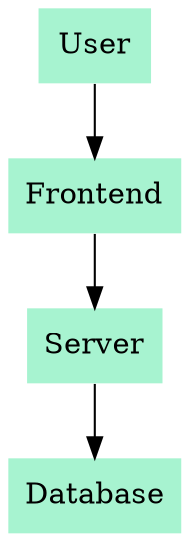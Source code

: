 digraph G {
  node[shape=plaintext style=filled fillcolor="#a7f3d0"]

  user[label="User"]
  frontend[label="Frontend"]
  server[label="Server"]
  db[label="Database"]

  user -> frontend -> server -> db
}
